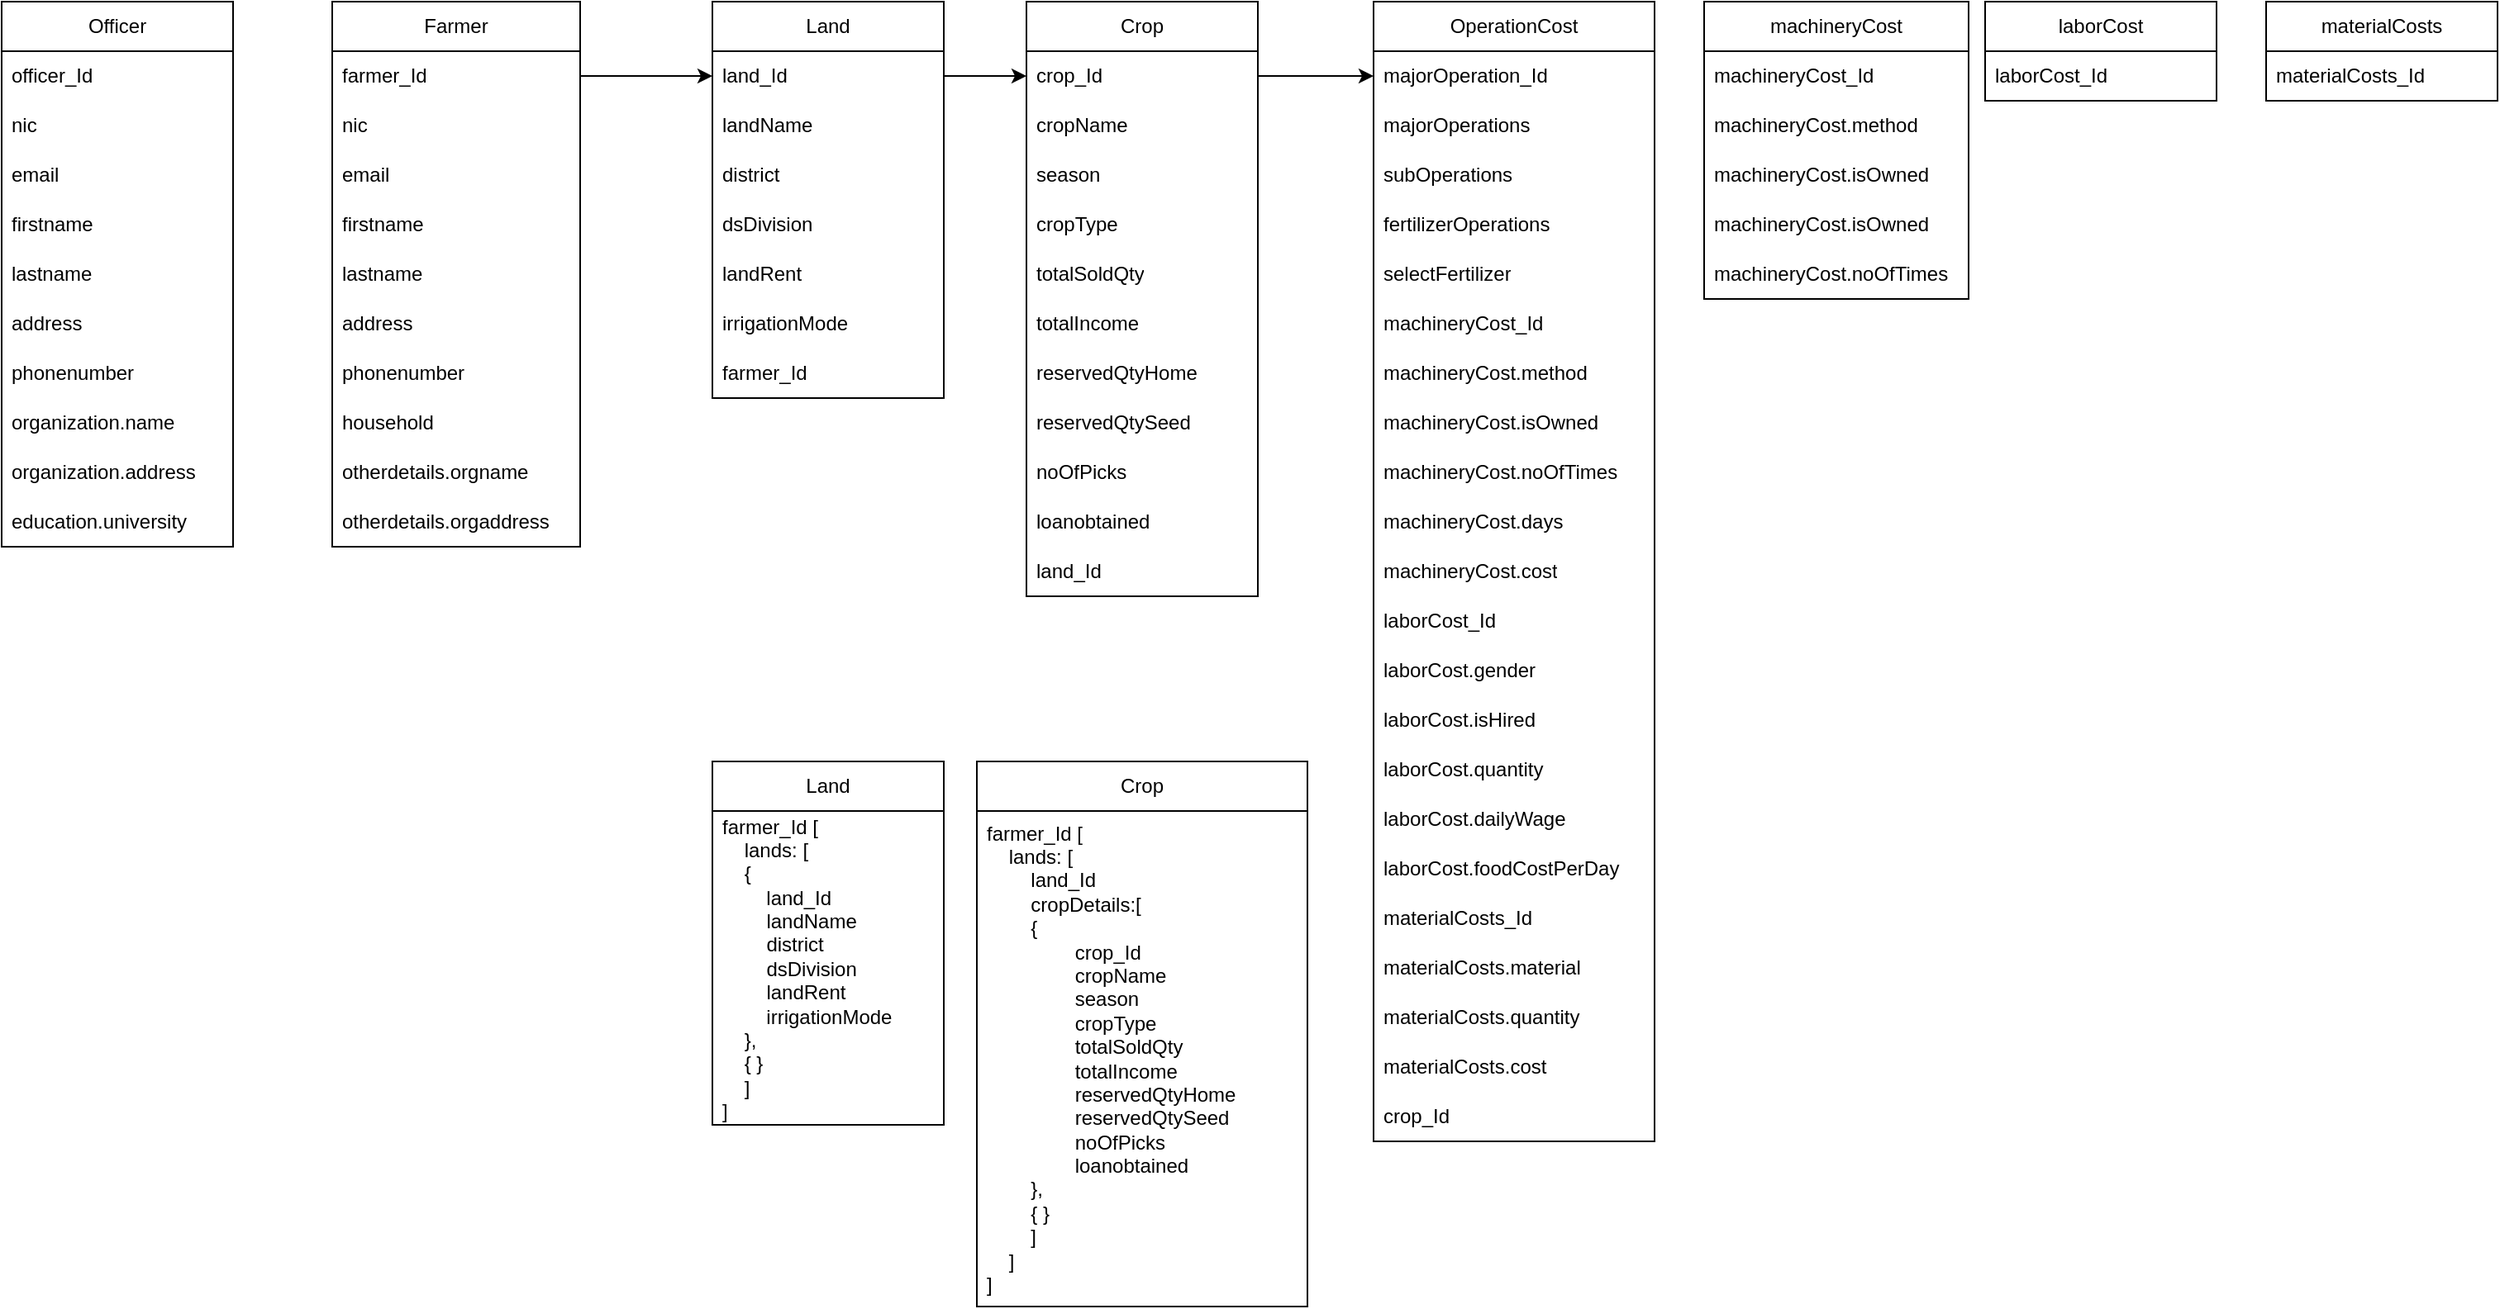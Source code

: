 <mxfile version="22.1.2" type="device">
  <diagram name="Page-1" id="PYW-y93H7uCb0ZPl_VCK">
    <mxGraphModel dx="1358" dy="662" grid="1" gridSize="10" guides="1" tooltips="1" connect="1" arrows="1" fold="1" page="1" pageScale="1" pageWidth="850" pageHeight="1100" math="0" shadow="0">
      <root>
        <mxCell id="0" />
        <mxCell id="1" parent="0" />
        <mxCell id="AI_LB6Moo_uIKYpxQnGd-1" value="Farmer" style="swimlane;fontStyle=0;childLayout=stackLayout;horizontal=1;startSize=30;horizontalStack=0;resizeParent=1;resizeParentMax=0;resizeLast=0;collapsible=1;marginBottom=0;whiteSpace=wrap;html=1;" vertex="1" parent="1">
          <mxGeometry x="220" y="60" width="150" height="330" as="geometry" />
        </mxCell>
        <mxCell id="AI_LB6Moo_uIKYpxQnGd-2" value="farmer_Id" style="text;strokeColor=none;fillColor=none;align=left;verticalAlign=middle;spacingLeft=4;spacingRight=4;overflow=hidden;points=[[0,0.5],[1,0.5]];portConstraint=eastwest;rotatable=0;whiteSpace=wrap;html=1;" vertex="1" parent="AI_LB6Moo_uIKYpxQnGd-1">
          <mxGeometry y="30" width="150" height="30" as="geometry" />
        </mxCell>
        <mxCell id="AI_LB6Moo_uIKYpxQnGd-41" value="nic" style="text;strokeColor=none;fillColor=none;align=left;verticalAlign=middle;spacingLeft=4;spacingRight=4;overflow=hidden;points=[[0,0.5],[1,0.5]];portConstraint=eastwest;rotatable=0;whiteSpace=wrap;html=1;" vertex="1" parent="AI_LB6Moo_uIKYpxQnGd-1">
          <mxGeometry y="60" width="150" height="30" as="geometry" />
        </mxCell>
        <mxCell id="AI_LB6Moo_uIKYpxQnGd-3" value="email" style="text;strokeColor=none;fillColor=none;align=left;verticalAlign=middle;spacingLeft=4;spacingRight=4;overflow=hidden;points=[[0,0.5],[1,0.5]];portConstraint=eastwest;rotatable=0;whiteSpace=wrap;html=1;" vertex="1" parent="AI_LB6Moo_uIKYpxQnGd-1">
          <mxGeometry y="90" width="150" height="30" as="geometry" />
        </mxCell>
        <mxCell id="AI_LB6Moo_uIKYpxQnGd-4" value="firstname" style="text;strokeColor=none;fillColor=none;align=left;verticalAlign=middle;spacingLeft=4;spacingRight=4;overflow=hidden;points=[[0,0.5],[1,0.5]];portConstraint=eastwest;rotatable=0;whiteSpace=wrap;html=1;" vertex="1" parent="AI_LB6Moo_uIKYpxQnGd-1">
          <mxGeometry y="120" width="150" height="30" as="geometry" />
        </mxCell>
        <mxCell id="AI_LB6Moo_uIKYpxQnGd-5" value="lastname" style="text;strokeColor=none;fillColor=none;align=left;verticalAlign=middle;spacingLeft=4;spacingRight=4;overflow=hidden;points=[[0,0.5],[1,0.5]];portConstraint=eastwest;rotatable=0;whiteSpace=wrap;html=1;" vertex="1" parent="AI_LB6Moo_uIKYpxQnGd-1">
          <mxGeometry y="150" width="150" height="30" as="geometry" />
        </mxCell>
        <mxCell id="AI_LB6Moo_uIKYpxQnGd-6" value="address" style="text;strokeColor=none;fillColor=none;align=left;verticalAlign=middle;spacingLeft=4;spacingRight=4;overflow=hidden;points=[[0,0.5],[1,0.5]];portConstraint=eastwest;rotatable=0;whiteSpace=wrap;html=1;" vertex="1" parent="AI_LB6Moo_uIKYpxQnGd-1">
          <mxGeometry y="180" width="150" height="30" as="geometry" />
        </mxCell>
        <mxCell id="AI_LB6Moo_uIKYpxQnGd-7" value="phonenumber" style="text;strokeColor=none;fillColor=none;align=left;verticalAlign=middle;spacingLeft=4;spacingRight=4;overflow=hidden;points=[[0,0.5],[1,0.5]];portConstraint=eastwest;rotatable=0;whiteSpace=wrap;html=1;" vertex="1" parent="AI_LB6Moo_uIKYpxQnGd-1">
          <mxGeometry y="210" width="150" height="30" as="geometry" />
        </mxCell>
        <mxCell id="AI_LB6Moo_uIKYpxQnGd-8" value="household" style="text;strokeColor=none;fillColor=none;align=left;verticalAlign=middle;spacingLeft=4;spacingRight=4;overflow=hidden;points=[[0,0.5],[1,0.5]];portConstraint=eastwest;rotatable=0;whiteSpace=wrap;html=1;" vertex="1" parent="AI_LB6Moo_uIKYpxQnGd-1">
          <mxGeometry y="240" width="150" height="30" as="geometry" />
        </mxCell>
        <mxCell id="AI_LB6Moo_uIKYpxQnGd-10" value="otherdetails.orgname" style="text;strokeColor=none;fillColor=none;align=left;verticalAlign=middle;spacingLeft=4;spacingRight=4;overflow=hidden;points=[[0,0.5],[1,0.5]];portConstraint=eastwest;rotatable=0;whiteSpace=wrap;html=1;" vertex="1" parent="AI_LB6Moo_uIKYpxQnGd-1">
          <mxGeometry y="270" width="150" height="30" as="geometry" />
        </mxCell>
        <mxCell id="AI_LB6Moo_uIKYpxQnGd-11" value="otherdetails.orgaddress" style="text;strokeColor=none;fillColor=none;align=left;verticalAlign=middle;spacingLeft=4;spacingRight=4;overflow=hidden;points=[[0,0.5],[1,0.5]];portConstraint=eastwest;rotatable=0;whiteSpace=wrap;html=1;" vertex="1" parent="AI_LB6Moo_uIKYpxQnGd-1">
          <mxGeometry y="300" width="150" height="30" as="geometry" />
        </mxCell>
        <mxCell id="AI_LB6Moo_uIKYpxQnGd-15" value="Officer" style="swimlane;fontStyle=0;childLayout=stackLayout;horizontal=1;startSize=30;horizontalStack=0;resizeParent=1;resizeParentMax=0;resizeLast=0;collapsible=1;marginBottom=0;whiteSpace=wrap;html=1;" vertex="1" parent="1">
          <mxGeometry x="20" y="60" width="140" height="330" as="geometry" />
        </mxCell>
        <mxCell id="AI_LB6Moo_uIKYpxQnGd-16" value="officer_Id" style="text;strokeColor=none;fillColor=none;align=left;verticalAlign=middle;spacingLeft=4;spacingRight=4;overflow=hidden;points=[[0,0.5],[1,0.5]];portConstraint=eastwest;rotatable=0;whiteSpace=wrap;html=1;" vertex="1" parent="AI_LB6Moo_uIKYpxQnGd-15">
          <mxGeometry y="30" width="140" height="30" as="geometry" />
        </mxCell>
        <mxCell id="AI_LB6Moo_uIKYpxQnGd-42" value="nic" style="text;strokeColor=none;fillColor=none;align=left;verticalAlign=middle;spacingLeft=4;spacingRight=4;overflow=hidden;points=[[0,0.5],[1,0.5]];portConstraint=eastwest;rotatable=0;whiteSpace=wrap;html=1;" vertex="1" parent="AI_LB6Moo_uIKYpxQnGd-15">
          <mxGeometry y="60" width="140" height="30" as="geometry" />
        </mxCell>
        <mxCell id="AI_LB6Moo_uIKYpxQnGd-17" value="email" style="text;strokeColor=none;fillColor=none;align=left;verticalAlign=middle;spacingLeft=4;spacingRight=4;overflow=hidden;points=[[0,0.5],[1,0.5]];portConstraint=eastwest;rotatable=0;whiteSpace=wrap;html=1;" vertex="1" parent="AI_LB6Moo_uIKYpxQnGd-15">
          <mxGeometry y="90" width="140" height="30" as="geometry" />
        </mxCell>
        <mxCell id="AI_LB6Moo_uIKYpxQnGd-18" value="firstname" style="text;strokeColor=none;fillColor=none;align=left;verticalAlign=middle;spacingLeft=4;spacingRight=4;overflow=hidden;points=[[0,0.5],[1,0.5]];portConstraint=eastwest;rotatable=0;whiteSpace=wrap;html=1;" vertex="1" parent="AI_LB6Moo_uIKYpxQnGd-15">
          <mxGeometry y="120" width="140" height="30" as="geometry" />
        </mxCell>
        <mxCell id="AI_LB6Moo_uIKYpxQnGd-19" value="lastname" style="text;strokeColor=none;fillColor=none;align=left;verticalAlign=middle;spacingLeft=4;spacingRight=4;overflow=hidden;points=[[0,0.5],[1,0.5]];portConstraint=eastwest;rotatable=0;whiteSpace=wrap;html=1;" vertex="1" parent="AI_LB6Moo_uIKYpxQnGd-15">
          <mxGeometry y="150" width="140" height="30" as="geometry" />
        </mxCell>
        <mxCell id="AI_LB6Moo_uIKYpxQnGd-20" value="address" style="text;strokeColor=none;fillColor=none;align=left;verticalAlign=middle;spacingLeft=4;spacingRight=4;overflow=hidden;points=[[0,0.5],[1,0.5]];portConstraint=eastwest;rotatable=0;whiteSpace=wrap;html=1;" vertex="1" parent="AI_LB6Moo_uIKYpxQnGd-15">
          <mxGeometry y="180" width="140" height="30" as="geometry" />
        </mxCell>
        <mxCell id="AI_LB6Moo_uIKYpxQnGd-21" value="phonenumber" style="text;strokeColor=none;fillColor=none;align=left;verticalAlign=middle;spacingLeft=4;spacingRight=4;overflow=hidden;points=[[0,0.5],[1,0.5]];portConstraint=eastwest;rotatable=0;whiteSpace=wrap;html=1;" vertex="1" parent="AI_LB6Moo_uIKYpxQnGd-15">
          <mxGeometry y="210" width="140" height="30" as="geometry" />
        </mxCell>
        <mxCell id="AI_LB6Moo_uIKYpxQnGd-23" value="organization.name" style="text;strokeColor=none;fillColor=none;align=left;verticalAlign=middle;spacingLeft=4;spacingRight=4;overflow=hidden;points=[[0,0.5],[1,0.5]];portConstraint=eastwest;rotatable=0;whiteSpace=wrap;html=1;" vertex="1" parent="AI_LB6Moo_uIKYpxQnGd-15">
          <mxGeometry y="240" width="140" height="30" as="geometry" />
        </mxCell>
        <mxCell id="AI_LB6Moo_uIKYpxQnGd-24" value="organization.address" style="text;strokeColor=none;fillColor=none;align=left;verticalAlign=middle;spacingLeft=4;spacingRight=4;overflow=hidden;points=[[0,0.5],[1,0.5]];portConstraint=eastwest;rotatable=0;whiteSpace=wrap;html=1;" vertex="1" parent="AI_LB6Moo_uIKYpxQnGd-15">
          <mxGeometry y="270" width="140" height="30" as="geometry" />
        </mxCell>
        <mxCell id="AI_LB6Moo_uIKYpxQnGd-25" value="education.university" style="text;strokeColor=none;fillColor=none;align=left;verticalAlign=middle;spacingLeft=4;spacingRight=4;overflow=hidden;points=[[0,0.5],[1,0.5]];portConstraint=eastwest;rotatable=0;whiteSpace=wrap;html=1;" vertex="1" parent="AI_LB6Moo_uIKYpxQnGd-15">
          <mxGeometry y="300" width="140" height="30" as="geometry" />
        </mxCell>
        <mxCell id="AI_LB6Moo_uIKYpxQnGd-30" value="Land" style="swimlane;fontStyle=0;childLayout=stackLayout;horizontal=1;startSize=30;horizontalStack=0;resizeParent=1;resizeParentMax=0;resizeLast=0;collapsible=1;marginBottom=0;whiteSpace=wrap;html=1;" vertex="1" parent="1">
          <mxGeometry x="450" y="60" width="140" height="240" as="geometry" />
        </mxCell>
        <mxCell id="AI_LB6Moo_uIKYpxQnGd-31" value="land_Id" style="text;strokeColor=none;fillColor=none;align=left;verticalAlign=middle;spacingLeft=4;spacingRight=4;overflow=hidden;points=[[0,0.5],[1,0.5]];portConstraint=eastwest;rotatable=0;whiteSpace=wrap;html=1;" vertex="1" parent="AI_LB6Moo_uIKYpxQnGd-30">
          <mxGeometry y="30" width="140" height="30" as="geometry" />
        </mxCell>
        <mxCell id="AI_LB6Moo_uIKYpxQnGd-32" value="landName" style="text;strokeColor=none;fillColor=none;align=left;verticalAlign=middle;spacingLeft=4;spacingRight=4;overflow=hidden;points=[[0,0.5],[1,0.5]];portConstraint=eastwest;rotatable=0;whiteSpace=wrap;html=1;" vertex="1" parent="AI_LB6Moo_uIKYpxQnGd-30">
          <mxGeometry y="60" width="140" height="30" as="geometry" />
        </mxCell>
        <mxCell id="AI_LB6Moo_uIKYpxQnGd-33" value="district" style="text;strokeColor=none;fillColor=none;align=left;verticalAlign=middle;spacingLeft=4;spacingRight=4;overflow=hidden;points=[[0,0.5],[1,0.5]];portConstraint=eastwest;rotatable=0;whiteSpace=wrap;html=1;" vertex="1" parent="AI_LB6Moo_uIKYpxQnGd-30">
          <mxGeometry y="90" width="140" height="30" as="geometry" />
        </mxCell>
        <mxCell id="AI_LB6Moo_uIKYpxQnGd-34" value="dsDivision" style="text;strokeColor=none;fillColor=none;align=left;verticalAlign=middle;spacingLeft=4;spacingRight=4;overflow=hidden;points=[[0,0.5],[1,0.5]];portConstraint=eastwest;rotatable=0;whiteSpace=wrap;html=1;" vertex="1" parent="AI_LB6Moo_uIKYpxQnGd-30">
          <mxGeometry y="120" width="140" height="30" as="geometry" />
        </mxCell>
        <mxCell id="AI_LB6Moo_uIKYpxQnGd-35" value="landRent" style="text;strokeColor=none;fillColor=none;align=left;verticalAlign=middle;spacingLeft=4;spacingRight=4;overflow=hidden;points=[[0,0.5],[1,0.5]];portConstraint=eastwest;rotatable=0;whiteSpace=wrap;html=1;" vertex="1" parent="AI_LB6Moo_uIKYpxQnGd-30">
          <mxGeometry y="150" width="140" height="30" as="geometry" />
        </mxCell>
        <mxCell id="AI_LB6Moo_uIKYpxQnGd-36" value="irrigationMode" style="text;strokeColor=none;fillColor=none;align=left;verticalAlign=middle;spacingLeft=4;spacingRight=4;overflow=hidden;points=[[0,0.5],[1,0.5]];portConstraint=eastwest;rotatable=0;whiteSpace=wrap;html=1;" vertex="1" parent="AI_LB6Moo_uIKYpxQnGd-30">
          <mxGeometry y="180" width="140" height="30" as="geometry" />
        </mxCell>
        <mxCell id="AI_LB6Moo_uIKYpxQnGd-55" value="farmer_Id" style="text;strokeColor=none;fillColor=none;align=left;verticalAlign=middle;spacingLeft=4;spacingRight=4;overflow=hidden;points=[[0,0.5],[1,0.5]];portConstraint=eastwest;rotatable=0;whiteSpace=wrap;html=1;" vertex="1" parent="AI_LB6Moo_uIKYpxQnGd-30">
          <mxGeometry y="210" width="140" height="30" as="geometry" />
        </mxCell>
        <mxCell id="AI_LB6Moo_uIKYpxQnGd-43" value="Crop" style="swimlane;fontStyle=0;childLayout=stackLayout;horizontal=1;startSize=30;horizontalStack=0;resizeParent=1;resizeParentMax=0;resizeLast=0;collapsible=1;marginBottom=0;whiteSpace=wrap;html=1;" vertex="1" parent="1">
          <mxGeometry x="640" y="60" width="140" height="360" as="geometry" />
        </mxCell>
        <mxCell id="AI_LB6Moo_uIKYpxQnGd-44" value="crop_Id" style="text;strokeColor=none;fillColor=none;align=left;verticalAlign=middle;spacingLeft=4;spacingRight=4;overflow=hidden;points=[[0,0.5],[1,0.5]];portConstraint=eastwest;rotatable=0;whiteSpace=wrap;html=1;" vertex="1" parent="AI_LB6Moo_uIKYpxQnGd-43">
          <mxGeometry y="30" width="140" height="30" as="geometry" />
        </mxCell>
        <mxCell id="AI_LB6Moo_uIKYpxQnGd-45" value="cropName" style="text;strokeColor=none;fillColor=none;align=left;verticalAlign=middle;spacingLeft=4;spacingRight=4;overflow=hidden;points=[[0,0.5],[1,0.5]];portConstraint=eastwest;rotatable=0;whiteSpace=wrap;html=1;" vertex="1" parent="AI_LB6Moo_uIKYpxQnGd-43">
          <mxGeometry y="60" width="140" height="30" as="geometry" />
        </mxCell>
        <mxCell id="AI_LB6Moo_uIKYpxQnGd-46" value="season" style="text;strokeColor=none;fillColor=none;align=left;verticalAlign=middle;spacingLeft=4;spacingRight=4;overflow=hidden;points=[[0,0.5],[1,0.5]];portConstraint=eastwest;rotatable=0;whiteSpace=wrap;html=1;" vertex="1" parent="AI_LB6Moo_uIKYpxQnGd-43">
          <mxGeometry y="90" width="140" height="30" as="geometry" />
        </mxCell>
        <mxCell id="AI_LB6Moo_uIKYpxQnGd-47" value="cropType" style="text;strokeColor=none;fillColor=none;align=left;verticalAlign=middle;spacingLeft=4;spacingRight=4;overflow=hidden;points=[[0,0.5],[1,0.5]];portConstraint=eastwest;rotatable=0;whiteSpace=wrap;html=1;" vertex="1" parent="AI_LB6Moo_uIKYpxQnGd-43">
          <mxGeometry y="120" width="140" height="30" as="geometry" />
        </mxCell>
        <mxCell id="AI_LB6Moo_uIKYpxQnGd-48" value="totalSoldQty" style="text;strokeColor=none;fillColor=none;align=left;verticalAlign=middle;spacingLeft=4;spacingRight=4;overflow=hidden;points=[[0,0.5],[1,0.5]];portConstraint=eastwest;rotatable=0;whiteSpace=wrap;html=1;" vertex="1" parent="AI_LB6Moo_uIKYpxQnGd-43">
          <mxGeometry y="150" width="140" height="30" as="geometry" />
        </mxCell>
        <mxCell id="AI_LB6Moo_uIKYpxQnGd-49" value="totalIncome" style="text;strokeColor=none;fillColor=none;align=left;verticalAlign=middle;spacingLeft=4;spacingRight=4;overflow=hidden;points=[[0,0.5],[1,0.5]];portConstraint=eastwest;rotatable=0;whiteSpace=wrap;html=1;" vertex="1" parent="AI_LB6Moo_uIKYpxQnGd-43">
          <mxGeometry y="180" width="140" height="30" as="geometry" />
        </mxCell>
        <mxCell id="AI_LB6Moo_uIKYpxQnGd-51" value="reservedQtyHome" style="text;strokeColor=none;fillColor=none;align=left;verticalAlign=middle;spacingLeft=4;spacingRight=4;overflow=hidden;points=[[0,0.5],[1,0.5]];portConstraint=eastwest;rotatable=0;whiteSpace=wrap;html=1;" vertex="1" parent="AI_LB6Moo_uIKYpxQnGd-43">
          <mxGeometry y="210" width="140" height="30" as="geometry" />
        </mxCell>
        <mxCell id="AI_LB6Moo_uIKYpxQnGd-52" value="reservedQtySeed" style="text;strokeColor=none;fillColor=none;align=left;verticalAlign=middle;spacingLeft=4;spacingRight=4;overflow=hidden;points=[[0,0.5],[1,0.5]];portConstraint=eastwest;rotatable=0;whiteSpace=wrap;html=1;" vertex="1" parent="AI_LB6Moo_uIKYpxQnGd-43">
          <mxGeometry y="240" width="140" height="30" as="geometry" />
        </mxCell>
        <mxCell id="AI_LB6Moo_uIKYpxQnGd-53" value="noOfPicks" style="text;strokeColor=none;fillColor=none;align=left;verticalAlign=middle;spacingLeft=4;spacingRight=4;overflow=hidden;points=[[0,0.5],[1,0.5]];portConstraint=eastwest;rotatable=0;whiteSpace=wrap;html=1;" vertex="1" parent="AI_LB6Moo_uIKYpxQnGd-43">
          <mxGeometry y="270" width="140" height="30" as="geometry" />
        </mxCell>
        <mxCell id="AI_LB6Moo_uIKYpxQnGd-54" value="loanobtained" style="text;strokeColor=none;fillColor=none;align=left;verticalAlign=middle;spacingLeft=4;spacingRight=4;overflow=hidden;points=[[0,0.5],[1,0.5]];portConstraint=eastwest;rotatable=0;whiteSpace=wrap;html=1;" vertex="1" parent="AI_LB6Moo_uIKYpxQnGd-43">
          <mxGeometry y="300" width="140" height="30" as="geometry" />
        </mxCell>
        <mxCell id="AI_LB6Moo_uIKYpxQnGd-56" value="land_Id" style="text;strokeColor=none;fillColor=none;align=left;verticalAlign=middle;spacingLeft=4;spacingRight=4;overflow=hidden;points=[[0,0.5],[1,0.5]];portConstraint=eastwest;rotatable=0;whiteSpace=wrap;html=1;" vertex="1" parent="AI_LB6Moo_uIKYpxQnGd-43">
          <mxGeometry y="330" width="140" height="30" as="geometry" />
        </mxCell>
        <mxCell id="AI_LB6Moo_uIKYpxQnGd-57" value="Land" style="swimlane;fontStyle=0;childLayout=stackLayout;horizontal=1;startSize=30;horizontalStack=0;resizeParent=1;resizeParentMax=0;resizeLast=0;collapsible=1;marginBottom=0;whiteSpace=wrap;html=1;" vertex="1" parent="1">
          <mxGeometry x="450" y="520" width="140" height="220" as="geometry" />
        </mxCell>
        <mxCell id="AI_LB6Moo_uIKYpxQnGd-58" value="farmer_Id [&lt;br&gt;&lt;span style=&quot;&quot;&gt;&lt;span style=&quot;&quot;&gt;&amp;nbsp;&amp;nbsp;&amp;nbsp;&amp;nbsp;&lt;/span&gt;&lt;/span&gt;lands: [ &lt;br&gt;&amp;nbsp; &amp;nbsp; {&lt;span style=&quot;white-space: pre;&quot;&gt;&#x9;&lt;/span&gt;&lt;br&gt;&lt;span style=&quot;&quot;&gt;&lt;span style=&quot;white-space: pre;&quot;&gt;&amp;nbsp;&amp;nbsp;&amp;nbsp;&amp;nbsp;&lt;span style=&quot;white-space: pre;&quot;&gt;&#x9;&lt;/span&gt;&lt;/span&gt;&lt;/span&gt;land_Id&lt;br&gt;&lt;span style=&quot;&quot;&gt;&lt;span style=&quot;&quot;&gt;&amp;nbsp;&amp;nbsp;&amp;nbsp;&amp;nbsp;&lt;/span&gt;&lt;/span&gt;&lt;span style=&quot;&quot;&gt;&lt;span style=&quot;&quot;&gt;&amp;nbsp;&amp;nbsp;&amp;nbsp;&amp;nbsp;&lt;/span&gt;&lt;/span&gt;landName&lt;br&gt;&lt;span style=&quot;&quot;&gt;&lt;span style=&quot;&quot;&gt;&amp;nbsp;&amp;nbsp;&amp;nbsp;&amp;nbsp;&lt;span style=&quot;&quot;&gt;&lt;span style=&quot;&quot;&gt;&amp;nbsp;&amp;nbsp;&amp;nbsp;&amp;nbsp;&lt;/span&gt;&lt;/span&gt;&lt;/span&gt;&lt;/span&gt;district&lt;br&gt;&lt;span style=&quot;&quot;&gt;&lt;span style=&quot;&quot;&gt;&amp;nbsp;&amp;nbsp;&amp;nbsp;&amp;nbsp;&lt;span style=&quot;&quot;&gt;&lt;span style=&quot;&quot;&gt;&amp;nbsp;&amp;nbsp;&amp;nbsp;&amp;nbsp;&lt;/span&gt;&lt;/span&gt;&lt;/span&gt;&lt;/span&gt;dsDivision&lt;br&gt;&lt;span style=&quot;&quot;&gt;&lt;span style=&quot;&quot;&gt;&amp;nbsp;&amp;nbsp;&amp;nbsp;&amp;nbsp;&lt;span style=&quot;&quot;&gt;&lt;span style=&quot;&quot;&gt;&amp;nbsp;&amp;nbsp;&amp;nbsp;&amp;nbsp;&lt;/span&gt;&lt;/span&gt;&lt;/span&gt;&lt;/span&gt;landRent&lt;br&gt;&lt;span style=&quot;&quot;&gt;&lt;span style=&quot;white-space: pre;&quot;&gt;&amp;nbsp;&amp;nbsp;&amp;nbsp;&amp;nbsp;&lt;span style=&quot;white-space: pre;&quot;&gt;&#x9;&lt;/span&gt;&lt;/span&gt;&lt;/span&gt;irrigationMode&lt;br&gt;&amp;nbsp; &amp;nbsp; },&lt;br&gt;&amp;nbsp; &amp;nbsp; { }&lt;br&gt;&lt;span style=&quot;&quot;&gt;&lt;span style=&quot;&quot;&gt;&amp;nbsp;&amp;nbsp;&amp;nbsp;&amp;nbsp;&lt;/span&gt;&lt;/span&gt;]&lt;br&gt;]" style="text;strokeColor=none;fillColor=none;align=left;verticalAlign=middle;spacingLeft=4;spacingRight=4;overflow=hidden;points=[[0,0.5],[1,0.5]];portConstraint=eastwest;rotatable=0;whiteSpace=wrap;html=1;" vertex="1" parent="AI_LB6Moo_uIKYpxQnGd-57">
          <mxGeometry y="30" width="140" height="190" as="geometry" />
        </mxCell>
        <mxCell id="AI_LB6Moo_uIKYpxQnGd-59" value="Crop" style="swimlane;fontStyle=0;childLayout=stackLayout;horizontal=1;startSize=30;horizontalStack=0;resizeParent=1;resizeParentMax=0;resizeLast=0;collapsible=1;marginBottom=0;whiteSpace=wrap;html=1;" vertex="1" parent="1">
          <mxGeometry x="610" y="520" width="200" height="330" as="geometry" />
        </mxCell>
        <mxCell id="AI_LB6Moo_uIKYpxQnGd-60" value="farmer_Id [&lt;br&gt;&amp;nbsp; &amp;nbsp; lands: [&lt;br&gt;&lt;span style=&quot;&quot;&gt;&lt;span style=&quot;&quot;&gt;&amp;nbsp;&amp;nbsp;&amp;nbsp;&amp;nbsp;&lt;span style=&quot;white-space: pre;&quot;&gt;&#x9;&lt;/span&gt;&lt;/span&gt;&lt;/span&gt;land_Id&lt;br&gt;&lt;span style=&quot;&quot;&gt;&lt;span style=&quot;&quot;&gt;&amp;nbsp;&amp;nbsp;&amp;nbsp;&amp;nbsp;&lt;span style=&quot;white-space: pre;&quot;&gt;&#x9;&lt;/span&gt;&lt;/span&gt;&lt;/span&gt;cropDetails:[ &lt;br&gt;&lt;span style=&quot;white-space: pre;&quot;&gt;&#x9;&lt;/span&gt;{&lt;br&gt;&lt;span style=&quot;&quot;&gt;&lt;span style=&quot;&quot;&gt;&amp;nbsp;&amp;nbsp;&amp;nbsp;&amp;nbsp;&lt;/span&gt;&lt;span style=&quot;&quot;&gt;&lt;span style=&quot;&quot;&gt;&amp;nbsp;&amp;nbsp;&amp;nbsp;&amp;nbsp;&lt;span style=&quot;white-space: pre;&quot;&gt;&#x9;&lt;/span&gt;&lt;/span&gt;&lt;/span&gt;c&lt;/span&gt;rop_Id&lt;br&gt;&lt;span style=&quot;&quot;&gt;&lt;span style=&quot;&quot;&gt;&amp;nbsp;&amp;nbsp;&amp;nbsp;&amp;nbsp;&lt;/span&gt;&lt;/span&gt;&lt;span style=&quot;&quot;&gt;&lt;span style=&quot;&quot;&gt;&amp;nbsp;&amp;nbsp;&amp;nbsp;&amp;nbsp;&lt;span style=&quot;white-space: pre;&quot;&gt;&#x9;&lt;/span&gt;&lt;/span&gt;&lt;/span&gt;cropName&lt;br&gt;&lt;span style=&quot;&quot;&gt;&lt;span style=&quot;&quot;&gt;&amp;nbsp;&amp;nbsp;&amp;nbsp;&amp;nbsp;&lt;span style=&quot;&quot;&gt;&lt;span style=&quot;&quot;&gt;&amp;nbsp;&amp;nbsp;&amp;nbsp;&amp;nbsp;&lt;span style=&quot;white-space: pre;&quot;&gt;&#x9;&lt;/span&gt;&lt;/span&gt;&lt;/span&gt;&lt;/span&gt;&lt;/span&gt;season&lt;br&gt;&lt;span style=&quot;&quot;&gt;&lt;span style=&quot;&quot;&gt;&amp;nbsp;&amp;nbsp;&amp;nbsp;&amp;nbsp;&lt;span style=&quot;white-space: pre;&quot;&gt;&#x9;&lt;span style=&quot;white-space: pre;&quot;&gt;&#x9;&lt;/span&gt;&lt;/span&gt;&lt;/span&gt;&lt;/span&gt;cropType&lt;br&gt;&lt;span style=&quot;white-space: pre;&quot;&gt;&#x9;&lt;span style=&quot;white-space: pre;&quot;&gt;&#x9;&lt;/span&gt;&lt;/span&gt;totalSoldQty&lt;br&gt;&lt;span style=&quot;white-space: pre;&quot;&gt;&#x9;&lt;span style=&quot;white-space: pre;&quot;&gt;&#x9;&lt;/span&gt;&lt;/span&gt;totalIncome&lt;br&gt;&lt;span style=&quot;white-space: pre;&quot;&gt;&#x9;&lt;span style=&quot;white-space: pre;&quot;&gt;&#x9;&lt;/span&gt;&lt;/span&gt;reservedQtyHome&lt;br&gt;&lt;span style=&quot;white-space: pre;&quot;&gt;&#x9;&lt;span style=&quot;white-space: pre;&quot;&gt;&#x9;&lt;/span&gt;&lt;/span&gt;reservedQtySeed&lt;br&gt;&lt;span style=&quot;white-space: pre;&quot;&gt;&#x9;&lt;span style=&quot;white-space: pre;&quot;&gt;&#x9;&lt;/span&gt;&lt;/span&gt;noOfPicks&lt;br&gt;&lt;span style=&quot;white-space: pre;&quot;&gt;&#x9;&lt;/span&gt;&lt;span style=&quot;white-space: pre;&quot;&gt;&#x9;&lt;/span&gt;loanobtained&lt;br&gt;&lt;span style=&quot;white-space: pre;&quot;&gt;&#x9;&lt;/span&gt;},&lt;br&gt;&lt;span style=&quot;white-space: pre;&quot;&gt;&#x9;&lt;/span&gt;{ }&lt;br&gt;&lt;span style=&quot;&quot;&gt;&lt;span style=&quot;&quot;&gt;&amp;nbsp;&amp;nbsp;&amp;nbsp;&amp;nbsp;&lt;span style=&quot;white-space: pre;&quot;&gt;&#x9;&lt;/span&gt;&lt;/span&gt;&lt;/span&gt;]&lt;br&gt;&amp;nbsp;&amp;nbsp;&amp;nbsp;&amp;nbsp;]&lt;br&gt;]" style="text;strokeColor=none;fillColor=none;align=left;verticalAlign=middle;spacingLeft=4;spacingRight=4;overflow=hidden;points=[[0,0.5],[1,0.5]];portConstraint=eastwest;rotatable=0;whiteSpace=wrap;html=1;" vertex="1" parent="AI_LB6Moo_uIKYpxQnGd-59">
          <mxGeometry y="30" width="200" height="300" as="geometry" />
        </mxCell>
        <mxCell id="AI_LB6Moo_uIKYpxQnGd-71" value="" style="edgeStyle=orthogonalEdgeStyle;rounded=0;orthogonalLoop=1;jettySize=auto;html=1;entryX=0;entryY=0.5;entryDx=0;entryDy=0;" edge="1" parent="1" source="AI_LB6Moo_uIKYpxQnGd-2" target="AI_LB6Moo_uIKYpxQnGd-31">
          <mxGeometry relative="1" as="geometry" />
        </mxCell>
        <mxCell id="AI_LB6Moo_uIKYpxQnGd-72" value="" style="edgeStyle=orthogonalEdgeStyle;rounded=0;orthogonalLoop=1;jettySize=auto;html=1;entryX=0;entryY=0.5;entryDx=0;entryDy=0;" edge="1" parent="1" source="AI_LB6Moo_uIKYpxQnGd-31" target="AI_LB6Moo_uIKYpxQnGd-44">
          <mxGeometry relative="1" as="geometry" />
        </mxCell>
        <mxCell id="AI_LB6Moo_uIKYpxQnGd-73" value="OperationCost" style="swimlane;fontStyle=0;childLayout=stackLayout;horizontal=1;startSize=30;horizontalStack=0;resizeParent=1;resizeParentMax=0;resizeLast=0;collapsible=1;marginBottom=0;whiteSpace=wrap;html=1;" vertex="1" parent="1">
          <mxGeometry x="850" y="60" width="170" height="690" as="geometry" />
        </mxCell>
        <mxCell id="AI_LB6Moo_uIKYpxQnGd-74" value="majorOperation_Id" style="text;strokeColor=none;fillColor=none;align=left;verticalAlign=middle;spacingLeft=4;spacingRight=4;overflow=hidden;points=[[0,0.5],[1,0.5]];portConstraint=eastwest;rotatable=0;whiteSpace=wrap;html=1;" vertex="1" parent="AI_LB6Moo_uIKYpxQnGd-73">
          <mxGeometry y="30" width="170" height="30" as="geometry" />
        </mxCell>
        <mxCell id="AI_LB6Moo_uIKYpxQnGd-75" value="majorOperations" style="text;strokeColor=none;fillColor=none;align=left;verticalAlign=middle;spacingLeft=4;spacingRight=4;overflow=hidden;points=[[0,0.5],[1,0.5]];portConstraint=eastwest;rotatable=0;whiteSpace=wrap;html=1;" vertex="1" parent="AI_LB6Moo_uIKYpxQnGd-73">
          <mxGeometry y="60" width="170" height="30" as="geometry" />
        </mxCell>
        <mxCell id="AI_LB6Moo_uIKYpxQnGd-76" value="subOperations" style="text;strokeColor=none;fillColor=none;align=left;verticalAlign=middle;spacingLeft=4;spacingRight=4;overflow=hidden;points=[[0,0.5],[1,0.5]];portConstraint=eastwest;rotatable=0;whiteSpace=wrap;html=1;" vertex="1" parent="AI_LB6Moo_uIKYpxQnGd-73">
          <mxGeometry y="90" width="170" height="30" as="geometry" />
        </mxCell>
        <mxCell id="AI_LB6Moo_uIKYpxQnGd-78" value="fertilizerOperations" style="text;strokeColor=none;fillColor=none;align=left;verticalAlign=middle;spacingLeft=4;spacingRight=4;overflow=hidden;points=[[0,0.5],[1,0.5]];portConstraint=eastwest;rotatable=0;whiteSpace=wrap;html=1;" vertex="1" parent="AI_LB6Moo_uIKYpxQnGd-73">
          <mxGeometry y="120" width="170" height="30" as="geometry" />
        </mxCell>
        <mxCell id="AI_LB6Moo_uIKYpxQnGd-79" value="selectFertilizer " style="text;strokeColor=none;fillColor=none;align=left;verticalAlign=middle;spacingLeft=4;spacingRight=4;overflow=hidden;points=[[0,0.5],[1,0.5]];portConstraint=eastwest;rotatable=0;whiteSpace=wrap;html=1;" vertex="1" parent="AI_LB6Moo_uIKYpxQnGd-73">
          <mxGeometry y="150" width="170" height="30" as="geometry" />
        </mxCell>
        <mxCell id="AI_LB6Moo_uIKYpxQnGd-98" value="machineryCost_Id" style="text;strokeColor=none;fillColor=none;align=left;verticalAlign=middle;spacingLeft=4;spacingRight=4;overflow=hidden;points=[[0,0.5],[1,0.5]];portConstraint=eastwest;rotatable=0;whiteSpace=wrap;html=1;" vertex="1" parent="AI_LB6Moo_uIKYpxQnGd-73">
          <mxGeometry y="180" width="170" height="30" as="geometry" />
        </mxCell>
        <mxCell id="AI_LB6Moo_uIKYpxQnGd-80" value="machineryCost.method" style="text;strokeColor=none;fillColor=none;align=left;verticalAlign=middle;spacingLeft=4;spacingRight=4;overflow=hidden;points=[[0,0.5],[1,0.5]];portConstraint=eastwest;rotatable=0;whiteSpace=wrap;html=1;" vertex="1" parent="AI_LB6Moo_uIKYpxQnGd-73">
          <mxGeometry y="210" width="170" height="30" as="geometry" />
        </mxCell>
        <mxCell id="AI_LB6Moo_uIKYpxQnGd-86" value="machineryCost.isOwned" style="text;strokeColor=none;fillColor=none;align=left;verticalAlign=middle;spacingLeft=4;spacingRight=4;overflow=hidden;points=[[0,0.5],[1,0.5]];portConstraint=eastwest;rotatable=0;whiteSpace=wrap;html=1;" vertex="1" parent="AI_LB6Moo_uIKYpxQnGd-73">
          <mxGeometry y="240" width="170" height="30" as="geometry" />
        </mxCell>
        <mxCell id="AI_LB6Moo_uIKYpxQnGd-87" value="machineryCost.noOfTimes" style="text;strokeColor=none;fillColor=none;align=left;verticalAlign=middle;spacingLeft=4;spacingRight=4;overflow=hidden;points=[[0,0.5],[1,0.5]];portConstraint=eastwest;rotatable=0;whiteSpace=wrap;html=1;" vertex="1" parent="AI_LB6Moo_uIKYpxQnGd-73">
          <mxGeometry y="270" width="170" height="30" as="geometry" />
        </mxCell>
        <mxCell id="AI_LB6Moo_uIKYpxQnGd-88" value="machineryCost.days" style="text;strokeColor=none;fillColor=none;align=left;verticalAlign=middle;spacingLeft=4;spacingRight=4;overflow=hidden;points=[[0,0.5],[1,0.5]];portConstraint=eastwest;rotatable=0;whiteSpace=wrap;html=1;" vertex="1" parent="AI_LB6Moo_uIKYpxQnGd-73">
          <mxGeometry y="300" width="170" height="30" as="geometry" />
        </mxCell>
        <mxCell id="AI_LB6Moo_uIKYpxQnGd-89" value="machineryCost.cost" style="text;strokeColor=none;fillColor=none;align=left;verticalAlign=middle;spacingLeft=4;spacingRight=4;overflow=hidden;points=[[0,0.5],[1,0.5]];portConstraint=eastwest;rotatable=0;whiteSpace=wrap;html=1;" vertex="1" parent="AI_LB6Moo_uIKYpxQnGd-73">
          <mxGeometry y="330" width="170" height="30" as="geometry" />
        </mxCell>
        <mxCell id="AI_LB6Moo_uIKYpxQnGd-99" value="laborCost_Id" style="text;strokeColor=none;fillColor=none;align=left;verticalAlign=middle;spacingLeft=4;spacingRight=4;overflow=hidden;points=[[0,0.5],[1,0.5]];portConstraint=eastwest;rotatable=0;whiteSpace=wrap;html=1;" vertex="1" parent="AI_LB6Moo_uIKYpxQnGd-73">
          <mxGeometry y="360" width="170" height="30" as="geometry" />
        </mxCell>
        <mxCell id="AI_LB6Moo_uIKYpxQnGd-90" value="laborCost.gender" style="text;strokeColor=none;fillColor=none;align=left;verticalAlign=middle;spacingLeft=4;spacingRight=4;overflow=hidden;points=[[0,0.5],[1,0.5]];portConstraint=eastwest;rotatable=0;whiteSpace=wrap;html=1;" vertex="1" parent="AI_LB6Moo_uIKYpxQnGd-73">
          <mxGeometry y="390" width="170" height="30" as="geometry" />
        </mxCell>
        <mxCell id="AI_LB6Moo_uIKYpxQnGd-91" value="laborCost.isHired" style="text;strokeColor=none;fillColor=none;align=left;verticalAlign=middle;spacingLeft=4;spacingRight=4;overflow=hidden;points=[[0,0.5],[1,0.5]];portConstraint=eastwest;rotatable=0;whiteSpace=wrap;html=1;" vertex="1" parent="AI_LB6Moo_uIKYpxQnGd-73">
          <mxGeometry y="420" width="170" height="30" as="geometry" />
        </mxCell>
        <mxCell id="AI_LB6Moo_uIKYpxQnGd-92" value="laborCost.quantity" style="text;strokeColor=none;fillColor=none;align=left;verticalAlign=middle;spacingLeft=4;spacingRight=4;overflow=hidden;points=[[0,0.5],[1,0.5]];portConstraint=eastwest;rotatable=0;whiteSpace=wrap;html=1;" vertex="1" parent="AI_LB6Moo_uIKYpxQnGd-73">
          <mxGeometry y="450" width="170" height="30" as="geometry" />
        </mxCell>
        <mxCell id="AI_LB6Moo_uIKYpxQnGd-93" value="laborCost.dailyWage" style="text;strokeColor=none;fillColor=none;align=left;verticalAlign=middle;spacingLeft=4;spacingRight=4;overflow=hidden;points=[[0,0.5],[1,0.5]];portConstraint=eastwest;rotatable=0;whiteSpace=wrap;html=1;" vertex="1" parent="AI_LB6Moo_uIKYpxQnGd-73">
          <mxGeometry y="480" width="170" height="30" as="geometry" />
        </mxCell>
        <mxCell id="AI_LB6Moo_uIKYpxQnGd-94" value="laborCost.foodCostPerDay" style="text;strokeColor=none;fillColor=none;align=left;verticalAlign=middle;spacingLeft=4;spacingRight=4;overflow=hidden;points=[[0,0.5],[1,0.5]];portConstraint=eastwest;rotatable=0;whiteSpace=wrap;html=1;" vertex="1" parent="AI_LB6Moo_uIKYpxQnGd-73">
          <mxGeometry y="510" width="170" height="30" as="geometry" />
        </mxCell>
        <mxCell id="AI_LB6Moo_uIKYpxQnGd-100" value="materialCosts_Id" style="text;strokeColor=none;fillColor=none;align=left;verticalAlign=middle;spacingLeft=4;spacingRight=4;overflow=hidden;points=[[0,0.5],[1,0.5]];portConstraint=eastwest;rotatable=0;whiteSpace=wrap;html=1;" vertex="1" parent="AI_LB6Moo_uIKYpxQnGd-73">
          <mxGeometry y="540" width="170" height="30" as="geometry" />
        </mxCell>
        <mxCell id="AI_LB6Moo_uIKYpxQnGd-95" value="materialCosts.material" style="text;strokeColor=none;fillColor=none;align=left;verticalAlign=middle;spacingLeft=4;spacingRight=4;overflow=hidden;points=[[0,0.5],[1,0.5]];portConstraint=eastwest;rotatable=0;whiteSpace=wrap;html=1;" vertex="1" parent="AI_LB6Moo_uIKYpxQnGd-73">
          <mxGeometry y="570" width="170" height="30" as="geometry" />
        </mxCell>
        <mxCell id="AI_LB6Moo_uIKYpxQnGd-96" value="materialCosts.quantity" style="text;strokeColor=none;fillColor=none;align=left;verticalAlign=middle;spacingLeft=4;spacingRight=4;overflow=hidden;points=[[0,0.5],[1,0.5]];portConstraint=eastwest;rotatable=0;whiteSpace=wrap;html=1;" vertex="1" parent="AI_LB6Moo_uIKYpxQnGd-73">
          <mxGeometry y="600" width="170" height="30" as="geometry" />
        </mxCell>
        <mxCell id="AI_LB6Moo_uIKYpxQnGd-97" value="materialCosts.cost" style="text;strokeColor=none;fillColor=none;align=left;verticalAlign=middle;spacingLeft=4;spacingRight=4;overflow=hidden;points=[[0,0.5],[1,0.5]];portConstraint=eastwest;rotatable=0;whiteSpace=wrap;html=1;" vertex="1" parent="AI_LB6Moo_uIKYpxQnGd-73">
          <mxGeometry y="630" width="170" height="30" as="geometry" />
        </mxCell>
        <mxCell id="AI_LB6Moo_uIKYpxQnGd-102" value="crop_Id" style="text;strokeColor=none;fillColor=none;align=left;verticalAlign=middle;spacingLeft=4;spacingRight=4;overflow=hidden;points=[[0,0.5],[1,0.5]];portConstraint=eastwest;rotatable=0;whiteSpace=wrap;html=1;" vertex="1" parent="AI_LB6Moo_uIKYpxQnGd-73">
          <mxGeometry y="660" width="170" height="30" as="geometry" />
        </mxCell>
        <mxCell id="AI_LB6Moo_uIKYpxQnGd-101" value="" style="edgeStyle=orthogonalEdgeStyle;rounded=0;orthogonalLoop=1;jettySize=auto;html=1;entryX=0;entryY=0.5;entryDx=0;entryDy=0;" edge="1" parent="1" source="AI_LB6Moo_uIKYpxQnGd-44" target="AI_LB6Moo_uIKYpxQnGd-74">
          <mxGeometry relative="1" as="geometry" />
        </mxCell>
        <mxCell id="AI_LB6Moo_uIKYpxQnGd-103" value="machineryCost" style="swimlane;fontStyle=0;childLayout=stackLayout;horizontal=1;startSize=30;horizontalStack=0;resizeParent=1;resizeParentMax=0;resizeLast=0;collapsible=1;marginBottom=0;whiteSpace=wrap;html=1;" vertex="1" parent="1">
          <mxGeometry x="1050" y="60" width="160" height="180" as="geometry" />
        </mxCell>
        <mxCell id="AI_LB6Moo_uIKYpxQnGd-104" value="machineryCost_Id" style="text;strokeColor=none;fillColor=none;align=left;verticalAlign=middle;spacingLeft=4;spacingRight=4;overflow=hidden;points=[[0,0.5],[1,0.5]];portConstraint=eastwest;rotatable=0;whiteSpace=wrap;html=1;" vertex="1" parent="AI_LB6Moo_uIKYpxQnGd-103">
          <mxGeometry y="30" width="160" height="30" as="geometry" />
        </mxCell>
        <mxCell id="AI_LB6Moo_uIKYpxQnGd-115" value="machineryCost.method" style="text;strokeColor=none;fillColor=none;align=left;verticalAlign=middle;spacingLeft=4;spacingRight=4;overflow=hidden;points=[[0,0.5],[1,0.5]];portConstraint=eastwest;rotatable=0;whiteSpace=wrap;html=1;" vertex="1" parent="AI_LB6Moo_uIKYpxQnGd-103">
          <mxGeometry y="60" width="160" height="30" as="geometry" />
        </mxCell>
        <mxCell id="AI_LB6Moo_uIKYpxQnGd-116" value="machineryCost.isOwned" style="text;strokeColor=none;fillColor=none;align=left;verticalAlign=middle;spacingLeft=4;spacingRight=4;overflow=hidden;points=[[0,0.5],[1,0.5]];portConstraint=eastwest;rotatable=0;whiteSpace=wrap;html=1;" vertex="1" parent="AI_LB6Moo_uIKYpxQnGd-103">
          <mxGeometry y="90" width="160" height="30" as="geometry" />
        </mxCell>
        <mxCell id="AI_LB6Moo_uIKYpxQnGd-117" value="machineryCost.isOwned" style="text;strokeColor=none;fillColor=none;align=left;verticalAlign=middle;spacingLeft=4;spacingRight=4;overflow=hidden;points=[[0,0.5],[1,0.5]];portConstraint=eastwest;rotatable=0;whiteSpace=wrap;html=1;" vertex="1" parent="AI_LB6Moo_uIKYpxQnGd-103">
          <mxGeometry y="120" width="160" height="30" as="geometry" />
        </mxCell>
        <mxCell id="AI_LB6Moo_uIKYpxQnGd-118" value="machineryCost.noOfTimes" style="text;strokeColor=none;fillColor=none;align=left;verticalAlign=middle;spacingLeft=4;spacingRight=4;overflow=hidden;points=[[0,0.5],[1,0.5]];portConstraint=eastwest;rotatable=0;whiteSpace=wrap;html=1;" vertex="1" parent="AI_LB6Moo_uIKYpxQnGd-103">
          <mxGeometry y="150" width="160" height="30" as="geometry" />
        </mxCell>
        <mxCell id="AI_LB6Moo_uIKYpxQnGd-111" value="laborCost" style="swimlane;fontStyle=0;childLayout=stackLayout;horizontal=1;startSize=30;horizontalStack=0;resizeParent=1;resizeParentMax=0;resizeLast=0;collapsible=1;marginBottom=0;whiteSpace=wrap;html=1;" vertex="1" parent="1">
          <mxGeometry x="1220" y="60" width="140" height="60" as="geometry" />
        </mxCell>
        <mxCell id="AI_LB6Moo_uIKYpxQnGd-112" value="laborCost_Id" style="text;strokeColor=none;fillColor=none;align=left;verticalAlign=middle;spacingLeft=4;spacingRight=4;overflow=hidden;points=[[0,0.5],[1,0.5]];portConstraint=eastwest;rotatable=0;whiteSpace=wrap;html=1;" vertex="1" parent="AI_LB6Moo_uIKYpxQnGd-111">
          <mxGeometry y="30" width="140" height="30" as="geometry" />
        </mxCell>
        <mxCell id="AI_LB6Moo_uIKYpxQnGd-113" value="materialCosts" style="swimlane;fontStyle=0;childLayout=stackLayout;horizontal=1;startSize=30;horizontalStack=0;resizeParent=1;resizeParentMax=0;resizeLast=0;collapsible=1;marginBottom=0;whiteSpace=wrap;html=1;" vertex="1" parent="1">
          <mxGeometry x="1390" y="60" width="140" height="60" as="geometry" />
        </mxCell>
        <mxCell id="AI_LB6Moo_uIKYpxQnGd-114" value="materialCosts_Id" style="text;strokeColor=none;fillColor=none;align=left;verticalAlign=middle;spacingLeft=4;spacingRight=4;overflow=hidden;points=[[0,0.5],[1,0.5]];portConstraint=eastwest;rotatable=0;whiteSpace=wrap;html=1;" vertex="1" parent="AI_LB6Moo_uIKYpxQnGd-113">
          <mxGeometry y="30" width="140" height="30" as="geometry" />
        </mxCell>
      </root>
    </mxGraphModel>
  </diagram>
</mxfile>
